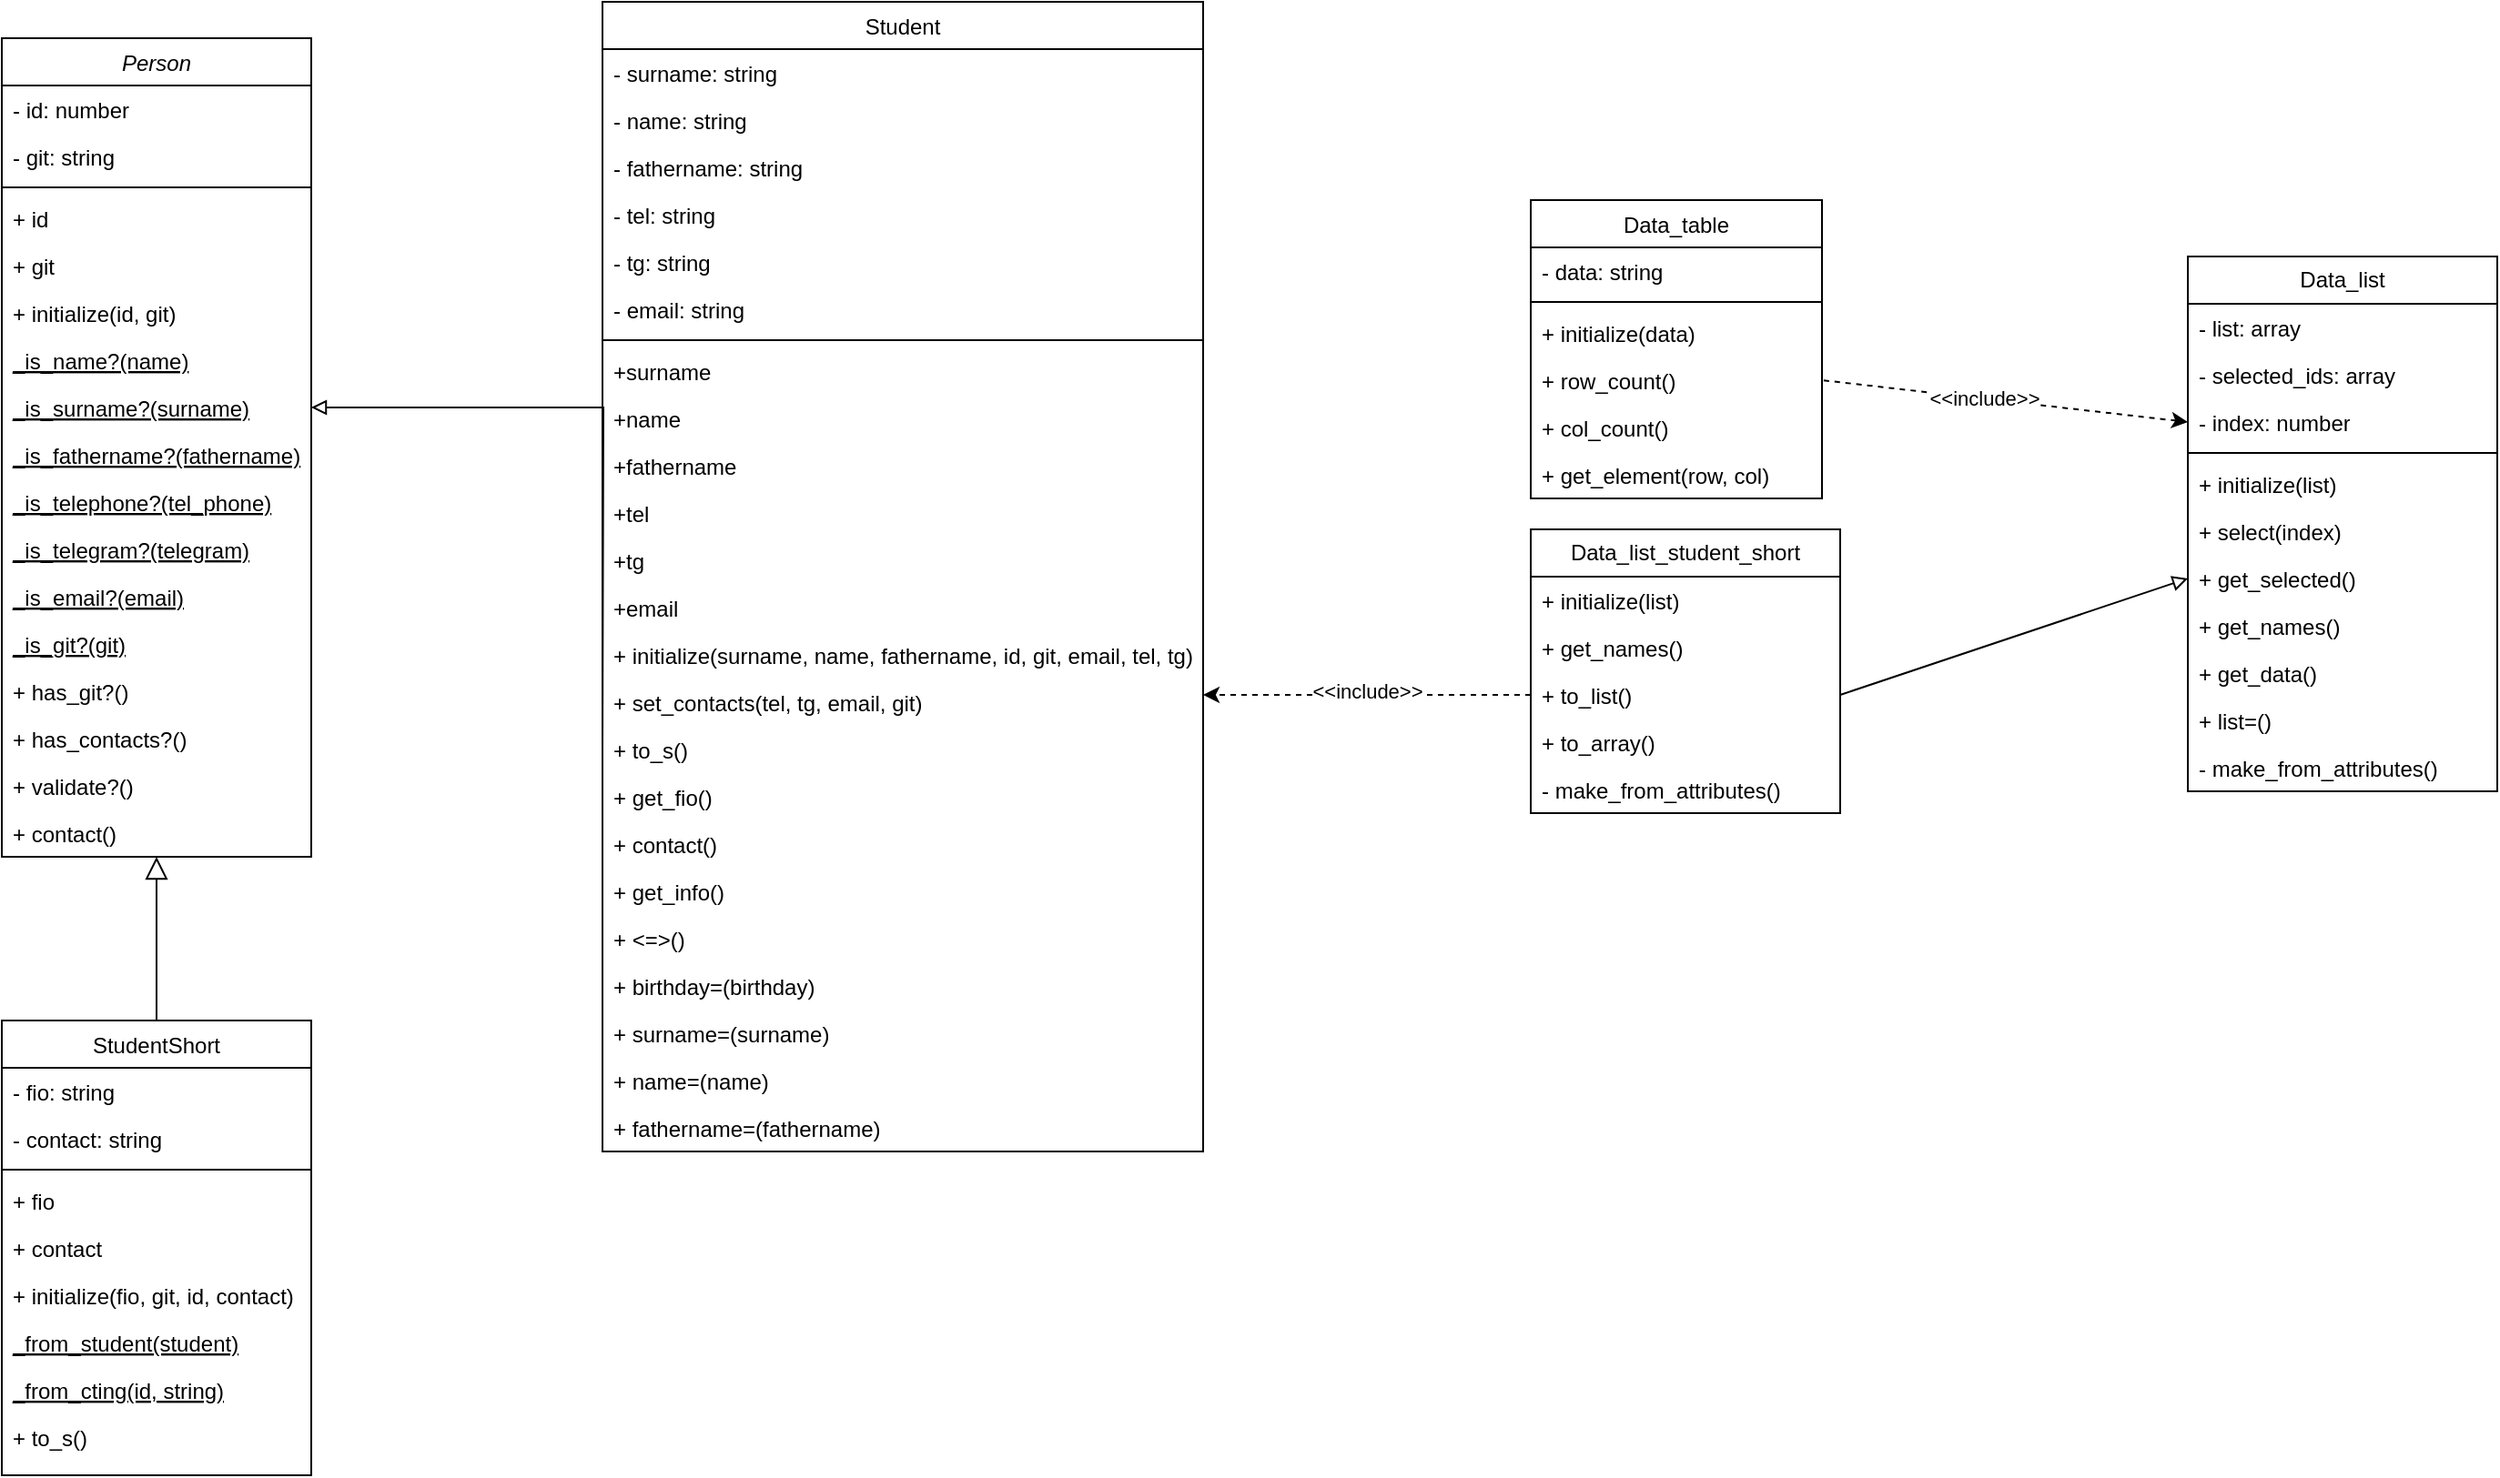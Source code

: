 <mxfile version="25.0.3">
  <diagram id="C5RBs43oDa-KdzZeNtuy" name="Page-1">
    <mxGraphModel dx="1998" dy="1302" grid="1" gridSize="10" guides="1" tooltips="1" connect="1" arrows="1" fold="1" page="1" pageScale="1" pageWidth="827" pageHeight="1169" math="0" shadow="0">
      <root>
        <mxCell id="WIyWlLk6GJQsqaUBKTNV-0" />
        <mxCell id="WIyWlLk6GJQsqaUBKTNV-1" parent="WIyWlLk6GJQsqaUBKTNV-0" />
        <mxCell id="zkfFHV4jXpPFQw0GAbJ--0" value="Person" style="swimlane;fontStyle=2;align=center;verticalAlign=top;childLayout=stackLayout;horizontal=1;startSize=26;horizontalStack=0;resizeParent=1;resizeLast=0;collapsible=1;marginBottom=0;rounded=0;shadow=0;strokeWidth=1;" parent="WIyWlLk6GJQsqaUBKTNV-1" vertex="1">
          <mxGeometry x="40" y="40" width="170" height="450" as="geometry">
            <mxRectangle x="230" y="140" width="160" height="26" as="alternateBounds" />
          </mxGeometry>
        </mxCell>
        <mxCell id="zkfFHV4jXpPFQw0GAbJ--1" value="- id: number&#xa;" style="text;align=left;verticalAlign=top;spacingLeft=4;spacingRight=4;overflow=hidden;rotatable=0;points=[[0,0.5],[1,0.5]];portConstraint=eastwest;" parent="zkfFHV4jXpPFQw0GAbJ--0" vertex="1">
          <mxGeometry y="26" width="170" height="26" as="geometry" />
        </mxCell>
        <mxCell id="zkfFHV4jXpPFQw0GAbJ--2" value="- git: string" style="text;align=left;verticalAlign=top;spacingLeft=4;spacingRight=4;overflow=hidden;rotatable=0;points=[[0,0.5],[1,0.5]];portConstraint=eastwest;rounded=0;shadow=0;html=0;" parent="zkfFHV4jXpPFQw0GAbJ--0" vertex="1">
          <mxGeometry y="52" width="170" height="26" as="geometry" />
        </mxCell>
        <mxCell id="zkfFHV4jXpPFQw0GAbJ--4" value="" style="line;html=1;strokeWidth=1;align=left;verticalAlign=middle;spacingTop=-1;spacingLeft=3;spacingRight=3;rotatable=0;labelPosition=right;points=[];portConstraint=eastwest;" parent="zkfFHV4jXpPFQw0GAbJ--0" vertex="1">
          <mxGeometry y="78" width="170" height="8" as="geometry" />
        </mxCell>
        <mxCell id="_s_rJhfVCF9jCEjjwzsq-29" value="+ id" style="text;align=left;verticalAlign=top;spacingLeft=4;spacingRight=4;overflow=hidden;rotatable=0;points=[[0,0.5],[1,0.5]];portConstraint=eastwest;" parent="zkfFHV4jXpPFQw0GAbJ--0" vertex="1">
          <mxGeometry y="86" width="170" height="26" as="geometry" />
        </mxCell>
        <mxCell id="_s_rJhfVCF9jCEjjwzsq-30" value="+ git" style="text;align=left;verticalAlign=top;spacingLeft=4;spacingRight=4;overflow=hidden;rotatable=0;points=[[0,0.5],[1,0.5]];portConstraint=eastwest;" parent="zkfFHV4jXpPFQw0GAbJ--0" vertex="1">
          <mxGeometry y="112" width="170" height="26" as="geometry" />
        </mxCell>
        <mxCell id="zkfFHV4jXpPFQw0GAbJ--5" value="+ initialize(id, git)" style="text;align=left;verticalAlign=top;spacingLeft=4;spacingRight=4;overflow=hidden;rotatable=0;points=[[0,0.5],[1,0.5]];portConstraint=eastwest;" parent="zkfFHV4jXpPFQw0GAbJ--0" vertex="1">
          <mxGeometry y="138" width="170" height="26" as="geometry" />
        </mxCell>
        <mxCell id="IYRyt0q81DZByU2d242H-0" value="_is_name?(name)" style="text;align=left;verticalAlign=top;spacingLeft=4;spacingRight=4;overflow=hidden;rotatable=0;points=[[0,0.5],[1,0.5]];portConstraint=eastwest;fontStyle=4" vertex="1" parent="zkfFHV4jXpPFQw0GAbJ--0">
          <mxGeometry y="164" width="170" height="26" as="geometry" />
        </mxCell>
        <mxCell id="_s_rJhfVCF9jCEjjwzsq-3" value="_is_surname?(surname)" style="text;align=left;verticalAlign=top;spacingLeft=4;spacingRight=4;overflow=hidden;rotatable=0;points=[[0,0.5],[1,0.5]];portConstraint=eastwest;fontStyle=4" parent="zkfFHV4jXpPFQw0GAbJ--0" vertex="1">
          <mxGeometry y="190" width="170" height="26" as="geometry" />
        </mxCell>
        <mxCell id="IYRyt0q81DZByU2d242H-1" value="_is_fathername?(fathername)" style="text;align=left;verticalAlign=top;spacingLeft=4;spacingRight=4;overflow=hidden;rotatable=0;points=[[0,0.5],[1,0.5]];portConstraint=eastwest;fontStyle=4" vertex="1" parent="zkfFHV4jXpPFQw0GAbJ--0">
          <mxGeometry y="216" width="170" height="26" as="geometry" />
        </mxCell>
        <mxCell id="IYRyt0q81DZByU2d242H-2" value="_is_telephone?(tel_phone)" style="text;align=left;verticalAlign=top;spacingLeft=4;spacingRight=4;overflow=hidden;rotatable=0;points=[[0,0.5],[1,0.5]];portConstraint=eastwest;fontStyle=4" vertex="1" parent="zkfFHV4jXpPFQw0GAbJ--0">
          <mxGeometry y="242" width="170" height="26" as="geometry" />
        </mxCell>
        <mxCell id="IYRyt0q81DZByU2d242H-3" value="_is_telegram?(telegram)" style="text;align=left;verticalAlign=top;spacingLeft=4;spacingRight=4;overflow=hidden;rotatable=0;points=[[0,0.5],[1,0.5]];portConstraint=eastwest;fontStyle=4" vertex="1" parent="zkfFHV4jXpPFQw0GAbJ--0">
          <mxGeometry y="268" width="170" height="26" as="geometry" />
        </mxCell>
        <mxCell id="IYRyt0q81DZByU2d242H-4" value="_is_email?(email)" style="text;align=left;verticalAlign=top;spacingLeft=4;spacingRight=4;overflow=hidden;rotatable=0;points=[[0,0.5],[1,0.5]];portConstraint=eastwest;fontStyle=4" vertex="1" parent="zkfFHV4jXpPFQw0GAbJ--0">
          <mxGeometry y="294" width="170" height="26" as="geometry" />
        </mxCell>
        <mxCell id="IYRyt0q81DZByU2d242H-5" value="_is_git?(git)" style="text;align=left;verticalAlign=top;spacingLeft=4;spacingRight=4;overflow=hidden;rotatable=0;points=[[0,0.5],[1,0.5]];portConstraint=eastwest;fontStyle=4" vertex="1" parent="zkfFHV4jXpPFQw0GAbJ--0">
          <mxGeometry y="320" width="170" height="26" as="geometry" />
        </mxCell>
        <mxCell id="_s_rJhfVCF9jCEjjwzsq-4" value="+ has_git?()" style="text;align=left;verticalAlign=top;spacingLeft=4;spacingRight=4;overflow=hidden;rotatable=0;points=[[0,0.5],[1,0.5]];portConstraint=eastwest;" parent="zkfFHV4jXpPFQw0GAbJ--0" vertex="1">
          <mxGeometry y="346" width="170" height="26" as="geometry" />
        </mxCell>
        <mxCell id="IYRyt0q81DZByU2d242H-6" value="+ has_contacts?()" style="text;align=left;verticalAlign=top;spacingLeft=4;spacingRight=4;overflow=hidden;rotatable=0;points=[[0,0.5],[1,0.5]];portConstraint=eastwest;" vertex="1" parent="zkfFHV4jXpPFQw0GAbJ--0">
          <mxGeometry y="372" width="170" height="26" as="geometry" />
        </mxCell>
        <mxCell id="IYRyt0q81DZByU2d242H-8" value="+ validate?()" style="text;align=left;verticalAlign=top;spacingLeft=4;spacingRight=4;overflow=hidden;rotatable=0;points=[[0,0.5],[1,0.5]];portConstraint=eastwest;" vertex="1" parent="zkfFHV4jXpPFQw0GAbJ--0">
          <mxGeometry y="398" width="170" height="26" as="geometry" />
        </mxCell>
        <mxCell id="_s_rJhfVCF9jCEjjwzsq-5" value="+ contact()" style="text;align=left;verticalAlign=top;spacingLeft=4;spacingRight=4;overflow=hidden;rotatable=0;points=[[0,0.5],[1,0.5]];portConstraint=eastwest;" parent="zkfFHV4jXpPFQw0GAbJ--0" vertex="1">
          <mxGeometry y="424" width="170" height="26" as="geometry" />
        </mxCell>
        <mxCell id="zkfFHV4jXpPFQw0GAbJ--13" value="StudentShort" style="swimlane;fontStyle=0;align=center;verticalAlign=top;childLayout=stackLayout;horizontal=1;startSize=26;horizontalStack=0;resizeParent=1;resizeLast=0;collapsible=1;marginBottom=0;rounded=0;shadow=0;strokeWidth=1;" parent="WIyWlLk6GJQsqaUBKTNV-1" vertex="1">
          <mxGeometry x="40" y="580" width="170" height="250" as="geometry">
            <mxRectangle x="340" y="380" width="170" height="26" as="alternateBounds" />
          </mxGeometry>
        </mxCell>
        <mxCell id="zkfFHV4jXpPFQw0GAbJ--14" value="- fio: string" style="text;align=left;verticalAlign=top;spacingLeft=4;spacingRight=4;overflow=hidden;rotatable=0;points=[[0,0.5],[1,0.5]];portConstraint=eastwest;" parent="zkfFHV4jXpPFQw0GAbJ--13" vertex="1">
          <mxGeometry y="26" width="170" height="26" as="geometry" />
        </mxCell>
        <mxCell id="_s_rJhfVCF9jCEjjwzsq-8" value="- contact: string" style="text;align=left;verticalAlign=top;spacingLeft=4;spacingRight=4;overflow=hidden;rotatable=0;points=[[0,0.5],[1,0.5]];portConstraint=eastwest;" parent="zkfFHV4jXpPFQw0GAbJ--13" vertex="1">
          <mxGeometry y="52" width="170" height="26" as="geometry" />
        </mxCell>
        <mxCell id="zkfFHV4jXpPFQw0GAbJ--15" value="" style="line;html=1;strokeWidth=1;align=left;verticalAlign=middle;spacingTop=-1;spacingLeft=3;spacingRight=3;rotatable=0;labelPosition=right;points=[];portConstraint=eastwest;" parent="zkfFHV4jXpPFQw0GAbJ--13" vertex="1">
          <mxGeometry y="78" width="170" height="8" as="geometry" />
        </mxCell>
        <mxCell id="_s_rJhfVCF9jCEjjwzsq-37" value="+ fio" style="text;align=left;verticalAlign=top;spacingLeft=4;spacingRight=4;overflow=hidden;rotatable=0;points=[[0,0.5],[1,0.5]];portConstraint=eastwest;" parent="zkfFHV4jXpPFQw0GAbJ--13" vertex="1">
          <mxGeometry y="86" width="170" height="26" as="geometry" />
        </mxCell>
        <mxCell id="_s_rJhfVCF9jCEjjwzsq-38" value="+ contact" style="text;align=left;verticalAlign=top;spacingLeft=4;spacingRight=4;overflow=hidden;rotatable=0;points=[[0,0.5],[1,0.5]];portConstraint=eastwest;" parent="zkfFHV4jXpPFQw0GAbJ--13" vertex="1">
          <mxGeometry y="112" width="170" height="26" as="geometry" />
        </mxCell>
        <mxCell id="_s_rJhfVCF9jCEjjwzsq-10" value="+ initialize(fio, git, id, contact)" style="text;align=left;verticalAlign=top;spacingLeft=4;spacingRight=4;overflow=hidden;rotatable=0;points=[[0,0.5],[1,0.5]];portConstraint=eastwest;" parent="zkfFHV4jXpPFQw0GAbJ--13" vertex="1">
          <mxGeometry y="138" width="170" height="26" as="geometry" />
        </mxCell>
        <mxCell id="_s_rJhfVCF9jCEjjwzsq-11" value="_from_student(student)" style="text;align=left;verticalAlign=top;spacingLeft=4;spacingRight=4;overflow=hidden;rotatable=0;points=[[0,0.5],[1,0.5]];portConstraint=eastwest;fontStyle=4" parent="zkfFHV4jXpPFQw0GAbJ--13" vertex="1">
          <mxGeometry y="164" width="170" height="26" as="geometry" />
        </mxCell>
        <mxCell id="_s_rJhfVCF9jCEjjwzsq-12" value="_from_cting(id, string)" style="text;align=left;verticalAlign=top;spacingLeft=4;spacingRight=4;overflow=hidden;rotatable=0;points=[[0,0.5],[1,0.5]];portConstraint=eastwest;fontStyle=4" parent="zkfFHV4jXpPFQw0GAbJ--13" vertex="1">
          <mxGeometry y="190" width="170" height="26" as="geometry" />
        </mxCell>
        <mxCell id="_s_rJhfVCF9jCEjjwzsq-13" value="+ to_s()" style="text;align=left;verticalAlign=top;spacingLeft=4;spacingRight=4;overflow=hidden;rotatable=0;points=[[0,0.5],[1,0.5]];portConstraint=eastwest;" parent="zkfFHV4jXpPFQw0GAbJ--13" vertex="1">
          <mxGeometry y="216" width="170" height="26" as="geometry" />
        </mxCell>
        <mxCell id="zkfFHV4jXpPFQw0GAbJ--16" value="" style="endArrow=block;endSize=10;endFill=0;shadow=0;strokeWidth=1;rounded=0;curved=0;edgeStyle=elbowEdgeStyle;elbow=vertical;" parent="WIyWlLk6GJQsqaUBKTNV-1" source="zkfFHV4jXpPFQw0GAbJ--13" target="zkfFHV4jXpPFQw0GAbJ--0" edge="1">
          <mxGeometry width="160" relative="1" as="geometry">
            <mxPoint x="210" y="373" as="sourcePoint" />
            <mxPoint x="310" y="271" as="targetPoint" />
          </mxGeometry>
        </mxCell>
        <mxCell id="zkfFHV4jXpPFQw0GAbJ--17" value="Student" style="swimlane;fontStyle=0;align=center;verticalAlign=top;childLayout=stackLayout;horizontal=1;startSize=26;horizontalStack=0;resizeParent=1;resizeLast=0;collapsible=1;marginBottom=0;rounded=0;shadow=0;strokeWidth=1;" parent="WIyWlLk6GJQsqaUBKTNV-1" vertex="1">
          <mxGeometry x="370" y="20" width="330" height="632" as="geometry">
            <mxRectangle x="550" y="140" width="160" height="26" as="alternateBounds" />
          </mxGeometry>
        </mxCell>
        <mxCell id="zkfFHV4jXpPFQw0GAbJ--18" value="- surname: string" style="text;align=left;verticalAlign=top;spacingLeft=4;spacingRight=4;overflow=hidden;rotatable=0;points=[[0,0.5],[1,0.5]];portConstraint=eastwest;" parent="zkfFHV4jXpPFQw0GAbJ--17" vertex="1">
          <mxGeometry y="26" width="330" height="26" as="geometry" />
        </mxCell>
        <mxCell id="zkfFHV4jXpPFQw0GAbJ--19" value="- name: string" style="text;align=left;verticalAlign=top;spacingLeft=4;spacingRight=4;overflow=hidden;rotatable=0;points=[[0,0.5],[1,0.5]];portConstraint=eastwest;rounded=0;shadow=0;html=0;" parent="zkfFHV4jXpPFQw0GAbJ--17" vertex="1">
          <mxGeometry y="52" width="330" height="26" as="geometry" />
        </mxCell>
        <mxCell id="zkfFHV4jXpPFQw0GAbJ--20" value="- fathername: string" style="text;align=left;verticalAlign=top;spacingLeft=4;spacingRight=4;overflow=hidden;rotatable=0;points=[[0,0.5],[1,0.5]];portConstraint=eastwest;rounded=0;shadow=0;html=0;" parent="zkfFHV4jXpPFQw0GAbJ--17" vertex="1">
          <mxGeometry y="78" width="330" height="26" as="geometry" />
        </mxCell>
        <mxCell id="zkfFHV4jXpPFQw0GAbJ--21" value="- tel: string" style="text;align=left;verticalAlign=top;spacingLeft=4;spacingRight=4;overflow=hidden;rotatable=0;points=[[0,0.5],[1,0.5]];portConstraint=eastwest;rounded=0;shadow=0;html=0;" parent="zkfFHV4jXpPFQw0GAbJ--17" vertex="1">
          <mxGeometry y="104" width="330" height="26" as="geometry" />
        </mxCell>
        <mxCell id="zkfFHV4jXpPFQw0GAbJ--22" value="- tg: string" style="text;align=left;verticalAlign=top;spacingLeft=4;spacingRight=4;overflow=hidden;rotatable=0;points=[[0,0.5],[1,0.5]];portConstraint=eastwest;rounded=0;shadow=0;html=0;" parent="zkfFHV4jXpPFQw0GAbJ--17" vertex="1">
          <mxGeometry y="130" width="330" height="26" as="geometry" />
        </mxCell>
        <mxCell id="_s_rJhfVCF9jCEjjwzsq-14" value="- email: string" style="text;align=left;verticalAlign=top;spacingLeft=4;spacingRight=4;overflow=hidden;rotatable=0;points=[[0,0.5],[1,0.5]];portConstraint=eastwest;rounded=0;shadow=0;html=0;" parent="zkfFHV4jXpPFQw0GAbJ--17" vertex="1">
          <mxGeometry y="156" width="330" height="26" as="geometry" />
        </mxCell>
        <mxCell id="zkfFHV4jXpPFQw0GAbJ--23" value="" style="line;html=1;strokeWidth=1;align=left;verticalAlign=middle;spacingTop=-1;spacingLeft=3;spacingRight=3;rotatable=0;labelPosition=right;points=[];portConstraint=eastwest;" parent="zkfFHV4jXpPFQw0GAbJ--17" vertex="1">
          <mxGeometry y="182" width="330" height="8" as="geometry" />
        </mxCell>
        <mxCell id="_s_rJhfVCF9jCEjjwzsq-31" value="+surname" style="text;align=left;verticalAlign=top;spacingLeft=4;spacingRight=4;overflow=hidden;rotatable=0;points=[[0,0.5],[1,0.5]];portConstraint=eastwest;" parent="zkfFHV4jXpPFQw0GAbJ--17" vertex="1">
          <mxGeometry y="190" width="330" height="26" as="geometry" />
        </mxCell>
        <mxCell id="_s_rJhfVCF9jCEjjwzsq-32" value="+name" style="text;align=left;verticalAlign=top;spacingLeft=4;spacingRight=4;overflow=hidden;rotatable=0;points=[[0,0.5],[1,0.5]];portConstraint=eastwest;" parent="zkfFHV4jXpPFQw0GAbJ--17" vertex="1">
          <mxGeometry y="216" width="330" height="26" as="geometry" />
        </mxCell>
        <mxCell id="_s_rJhfVCF9jCEjjwzsq-33" value="+fathername" style="text;align=left;verticalAlign=top;spacingLeft=4;spacingRight=4;overflow=hidden;rotatable=0;points=[[0,0.5],[1,0.5]];portConstraint=eastwest;" parent="zkfFHV4jXpPFQw0GAbJ--17" vertex="1">
          <mxGeometry y="242" width="330" height="26" as="geometry" />
        </mxCell>
        <mxCell id="_s_rJhfVCF9jCEjjwzsq-34" value="+tel" style="text;align=left;verticalAlign=top;spacingLeft=4;spacingRight=4;overflow=hidden;rotatable=0;points=[[0,0.5],[1,0.5]];portConstraint=eastwest;" parent="zkfFHV4jXpPFQw0GAbJ--17" vertex="1">
          <mxGeometry y="268" width="330" height="26" as="geometry" />
        </mxCell>
        <mxCell id="_s_rJhfVCF9jCEjjwzsq-35" value="+tg" style="text;align=left;verticalAlign=top;spacingLeft=4;spacingRight=4;overflow=hidden;rotatable=0;points=[[0,0.5],[1,0.5]];portConstraint=eastwest;" parent="zkfFHV4jXpPFQw0GAbJ--17" vertex="1">
          <mxGeometry y="294" width="330" height="26" as="geometry" />
        </mxCell>
        <mxCell id="_s_rJhfVCF9jCEjjwzsq-36" value="+email" style="text;align=left;verticalAlign=top;spacingLeft=4;spacingRight=4;overflow=hidden;rotatable=0;points=[[0,0.5],[1,0.5]];portConstraint=eastwest;" parent="zkfFHV4jXpPFQw0GAbJ--17" vertex="1">
          <mxGeometry y="320" width="330" height="26" as="geometry" />
        </mxCell>
        <mxCell id="_s_rJhfVCF9jCEjjwzsq-39" value="+ initialize(surname, name, fathername, id, git, email, tel, tg)" style="text;align=left;verticalAlign=top;spacingLeft=4;spacingRight=4;overflow=hidden;rotatable=0;points=[[0,0.5],[1,0.5]];portConstraint=eastwest;" parent="zkfFHV4jXpPFQw0GAbJ--17" vertex="1">
          <mxGeometry y="346" width="330" height="26" as="geometry" />
        </mxCell>
        <mxCell id="_s_rJhfVCF9jCEjjwzsq-19" value="+ set_contacts(tel, tg, email, git)" style="text;align=left;verticalAlign=top;spacingLeft=4;spacingRight=4;overflow=hidden;rotatable=0;points=[[0,0.5],[1,0.5]];portConstraint=eastwest;" parent="zkfFHV4jXpPFQw0GAbJ--17" vertex="1">
          <mxGeometry y="372" width="330" height="26" as="geometry" />
        </mxCell>
        <mxCell id="_s_rJhfVCF9jCEjjwzsq-20" value="+ to_s()" style="text;align=left;verticalAlign=top;spacingLeft=4;spacingRight=4;overflow=hidden;rotatable=0;points=[[0,0.5],[1,0.5]];portConstraint=eastwest;" parent="zkfFHV4jXpPFQw0GAbJ--17" vertex="1">
          <mxGeometry y="398" width="330" height="26" as="geometry" />
        </mxCell>
        <mxCell id="_s_rJhfVCF9jCEjjwzsq-21" value="+ get_fio()" style="text;align=left;verticalAlign=top;spacingLeft=4;spacingRight=4;overflow=hidden;rotatable=0;points=[[0,0.5],[1,0.5]];portConstraint=eastwest;" parent="zkfFHV4jXpPFQw0GAbJ--17" vertex="1">
          <mxGeometry y="424" width="330" height="26" as="geometry" />
        </mxCell>
        <mxCell id="_s_rJhfVCF9jCEjjwzsq-22" value="+ contact()" style="text;align=left;verticalAlign=top;spacingLeft=4;spacingRight=4;overflow=hidden;rotatable=0;points=[[0,0.5],[1,0.5]];portConstraint=eastwest;" parent="zkfFHV4jXpPFQw0GAbJ--17" vertex="1">
          <mxGeometry y="450" width="330" height="26" as="geometry" />
        </mxCell>
        <mxCell id="_s_rJhfVCF9jCEjjwzsq-23" value="+ get_info()" style="text;align=left;verticalAlign=top;spacingLeft=4;spacingRight=4;overflow=hidden;rotatable=0;points=[[0,0.5],[1,0.5]];portConstraint=eastwest;" parent="zkfFHV4jXpPFQw0GAbJ--17" vertex="1">
          <mxGeometry y="476" width="330" height="26" as="geometry" />
        </mxCell>
        <mxCell id="IYRyt0q81DZByU2d242H-9" value="+ &lt;=&gt;()" style="text;align=left;verticalAlign=top;spacingLeft=4;spacingRight=4;overflow=hidden;rotatable=0;points=[[0,0.5],[1,0.5]];portConstraint=eastwest;" vertex="1" parent="zkfFHV4jXpPFQw0GAbJ--17">
          <mxGeometry y="502" width="330" height="26" as="geometry" />
        </mxCell>
        <mxCell id="IYRyt0q81DZByU2d242H-10" value="+ birthday=(birthday)" style="text;align=left;verticalAlign=top;spacingLeft=4;spacingRight=4;overflow=hidden;rotatable=0;points=[[0,0.5],[1,0.5]];portConstraint=eastwest;" vertex="1" parent="zkfFHV4jXpPFQw0GAbJ--17">
          <mxGeometry y="528" width="330" height="26" as="geometry" />
        </mxCell>
        <mxCell id="_s_rJhfVCF9jCEjjwzsq-25" value="+ surname=(surname)" style="text;align=left;verticalAlign=top;spacingLeft=4;spacingRight=4;overflow=hidden;rotatable=0;points=[[0,0.5],[1,0.5]];portConstraint=eastwest;" parent="zkfFHV4jXpPFQw0GAbJ--17" vertex="1">
          <mxGeometry y="554" width="330" height="26" as="geometry" />
        </mxCell>
        <mxCell id="_s_rJhfVCF9jCEjjwzsq-26" value="+ name=(name)" style="text;align=left;verticalAlign=top;spacingLeft=4;spacingRight=4;overflow=hidden;rotatable=0;points=[[0,0.5],[1,0.5]];portConstraint=eastwest;" parent="zkfFHV4jXpPFQw0GAbJ--17" vertex="1">
          <mxGeometry y="580" width="330" height="26" as="geometry" />
        </mxCell>
        <mxCell id="_s_rJhfVCF9jCEjjwzsq-27" value="+ fathername=(fathername)" style="text;align=left;verticalAlign=top;spacingLeft=4;spacingRight=4;overflow=hidden;rotatable=0;points=[[0,0.5],[1,0.5]];portConstraint=eastwest;" parent="zkfFHV4jXpPFQw0GAbJ--17" vertex="1">
          <mxGeometry y="606" width="330" height="26" as="geometry" />
        </mxCell>
        <mxCell id="_s_rJhfVCF9jCEjjwzsq-28" style="edgeStyle=orthogonalEdgeStyle;rounded=0;orthogonalLoop=1;jettySize=auto;html=1;endArrow=block;endFill=0;" parent="WIyWlLk6GJQsqaUBKTNV-1" target="_s_rJhfVCF9jCEjjwzsq-3" edge="1">
          <mxGeometry relative="1" as="geometry">
            <mxPoint x="370" y="431" as="sourcePoint" />
          </mxGeometry>
        </mxCell>
        <mxCell id="IYRyt0q81DZByU2d242H-11" value="Data_list_student_short" style="swimlane;fontStyle=0;childLayout=stackLayout;horizontal=1;startSize=26;fillColor=none;horizontalStack=0;resizeParent=1;resizeParentMax=0;resizeLast=0;collapsible=1;marginBottom=0;whiteSpace=wrap;html=1;" vertex="1" parent="WIyWlLk6GJQsqaUBKTNV-1">
          <mxGeometry x="880" y="310" width="170" height="156" as="geometry" />
        </mxCell>
        <mxCell id="IYRyt0q81DZByU2d242H-12" value="+ initialize(list)" style="text;strokeColor=none;fillColor=none;align=left;verticalAlign=top;spacingLeft=4;spacingRight=4;overflow=hidden;rotatable=0;points=[[0,0.5],[1,0.5]];portConstraint=eastwest;whiteSpace=wrap;html=1;" vertex="1" parent="IYRyt0q81DZByU2d242H-11">
          <mxGeometry y="26" width="170" height="26" as="geometry" />
        </mxCell>
        <mxCell id="IYRyt0q81DZByU2d242H-13" value="+ get_names()" style="text;strokeColor=none;fillColor=none;align=left;verticalAlign=top;spacingLeft=4;spacingRight=4;overflow=hidden;rotatable=0;points=[[0,0.5],[1,0.5]];portConstraint=eastwest;whiteSpace=wrap;html=1;" vertex="1" parent="IYRyt0q81DZByU2d242H-11">
          <mxGeometry y="52" width="170" height="26" as="geometry" />
        </mxCell>
        <mxCell id="IYRyt0q81DZByU2d242H-15" value="+ to_list()" style="text;strokeColor=none;fillColor=none;align=left;verticalAlign=top;spacingLeft=4;spacingRight=4;overflow=hidden;rotatable=0;points=[[0,0.5],[1,0.5]];portConstraint=eastwest;whiteSpace=wrap;html=1;" vertex="1" parent="IYRyt0q81DZByU2d242H-11">
          <mxGeometry y="78" width="170" height="26" as="geometry" />
        </mxCell>
        <mxCell id="IYRyt0q81DZByU2d242H-14" value="+ to_array()" style="text;strokeColor=none;fillColor=none;align=left;verticalAlign=top;spacingLeft=4;spacingRight=4;overflow=hidden;rotatable=0;points=[[0,0.5],[1,0.5]];portConstraint=eastwest;whiteSpace=wrap;html=1;" vertex="1" parent="IYRyt0q81DZByU2d242H-11">
          <mxGeometry y="104" width="170" height="26" as="geometry" />
        </mxCell>
        <mxCell id="IYRyt0q81DZByU2d242H-16" value="- make_from_attributes()" style="text;strokeColor=none;fillColor=none;align=left;verticalAlign=top;spacingLeft=4;spacingRight=4;overflow=hidden;rotatable=0;points=[[0,0.5],[1,0.5]];portConstraint=eastwest;whiteSpace=wrap;html=1;" vertex="1" parent="IYRyt0q81DZByU2d242H-11">
          <mxGeometry y="130" width="170" height="26" as="geometry" />
        </mxCell>
        <mxCell id="IYRyt0q81DZByU2d242H-17" style="rounded=0;orthogonalLoop=1;jettySize=auto;html=1;exitX=0;exitY=0.5;exitDx=0;exitDy=0;dashed=1;endArrow=classic;endFill=1;" edge="1" parent="WIyWlLk6GJQsqaUBKTNV-1" source="IYRyt0q81DZByU2d242H-15">
          <mxGeometry relative="1" as="geometry">
            <mxPoint x="840" y="401" as="sourcePoint" />
            <mxPoint x="700" y="401" as="targetPoint" />
          </mxGeometry>
        </mxCell>
        <mxCell id="IYRyt0q81DZByU2d242H-18" value="&amp;lt;&amp;lt;include&amp;gt;&amp;gt;" style="edgeLabel;html=1;align=center;verticalAlign=middle;resizable=0;points=[];" vertex="1" connectable="0" parent="IYRyt0q81DZByU2d242H-17">
          <mxGeometry x="0.159" y="-3" relative="1" as="geometry">
            <mxPoint x="14" y="1" as="offset" />
          </mxGeometry>
        </mxCell>
        <mxCell id="IYRyt0q81DZByU2d242H-19" value="Data_list" style="swimlane;fontStyle=0;childLayout=stackLayout;horizontal=1;startSize=26;fillColor=none;horizontalStack=0;resizeParent=1;resizeParentMax=0;resizeLast=0;collapsible=1;marginBottom=0;whiteSpace=wrap;html=1;" vertex="1" parent="WIyWlLk6GJQsqaUBKTNV-1">
          <mxGeometry x="1241" y="160" width="170" height="294" as="geometry" />
        </mxCell>
        <mxCell id="IYRyt0q81DZByU2d242H-26" value="- list: array&lt;span style=&quot;color: rgba(0, 0, 0, 0); font-family: monospace; font-size: 0px; text-wrap-mode: nowrap;&quot;&gt;%3CmxGraphModel%3E%3Croot%3E%3CmxCell%20id%3D%220%22%2F%3E%3CmxCell%20id%3D%221%22%20parent%3D%220%22%2F%3E%3CmxCell%20id%3D%222%22%20value%3D%22%2B%20initialize(list)%22%20style%3D%22text%3BstrokeColor%3Dnone%3BfillColor%3Dnone%3Balign%3Dleft%3BverticalAlign%3Dtop%3BspacingLeft%3D4%3BspacingRight%3D4%3Boverflow%3Dhidden%3Brotatable%3D0%3Bpoints%3D%5B%5B0%2C0.5%5D%2C%5B1%2C0.5%5D%5D%3BportConstraint%3Deastwest%3BwhiteSpace%3Dwrap%3Bhtml%3D1%3B%22%20vertex%3D%221%22%20parent%3D%221%22%3E%3CmxGeometry%20x%3D%221180%22%20y%3D%22336%22%20width%3D%22170%22%20height%3D%2226%22%20as%3D%22geometry%22%2F%3E%3C%2FmxCell%3E%3C%2Froot%3E%3C%2FmxGraphModel%3E&lt;/span&gt;" style="text;strokeColor=none;fillColor=none;align=left;verticalAlign=top;spacingLeft=4;spacingRight=4;overflow=hidden;rotatable=0;points=[[0,0.5],[1,0.5]];portConstraint=eastwest;whiteSpace=wrap;html=1;" vertex="1" parent="IYRyt0q81DZByU2d242H-19">
          <mxGeometry y="26" width="170" height="26" as="geometry" />
        </mxCell>
        <mxCell id="IYRyt0q81DZByU2d242H-27" value="- selected_ids: array&lt;span style=&quot;color: rgba(0, 0, 0, 0); font-family: monospace; font-size: 0px; text-wrap-mode: nowrap;&quot;&gt;%3CmxGraphModel%3E%3Croot%3E%3CmxCell%20id%3D%220%22%2F%3E%3CmxCell%20id%3D%221%22%20parent%3D%220%22%2F%3E%3CmxCell%20id%3D%222%22%20value%3D%22%2B%20initialize(list)%22%20style%3D%22text%3BstrokeColor%3Dnone%3BfillColor%3Dnone%3Balign%3Dleft%3BverticalAlign%3Dtop%3BspacingLeft%3D4%3BspacingRight%3D4%3Boverflow%3Dhidden%3Brotatable%3D0%3Bpoints%3D%5B%5B0%2C0.5%5D%2C%5B1%2C0.5%5D%5D%3BportConstraint%3Deastwest%3BwhiteSpace%3Dwrap%3Bhtml%3D1%3B%22%20vertex%3D%221%22%20parent%3D%221%22%3E%3CmxGeometry%20x%3D%221180%22%20y%3D%22336%22%20width%3D%22170%22%20height%3D%2226%22%20as%3D%22geometry%22%2F%3E%3C%2FmxCell%3E%3C%2Froot%3E%3C%2FmxGraphModel%3E&lt;/span&gt;" style="text;strokeColor=none;fillColor=none;align=left;verticalAlign=top;spacingLeft=4;spacingRight=4;overflow=hidden;rotatable=0;points=[[0,0.5],[1,0.5]];portConstraint=eastwest;whiteSpace=wrap;html=1;" vertex="1" parent="IYRyt0q81DZByU2d242H-19">
          <mxGeometry y="52" width="170" height="26" as="geometry" />
        </mxCell>
        <mxCell id="IYRyt0q81DZByU2d242H-28" value="- index: number&lt;span style=&quot;color: rgba(0, 0, 0, 0); font-family: monospace; font-size: 0px; text-wrap-mode: nowrap;&quot;&gt;%3CmxGraphModel%3E%3Croot%3E%3CmxCell%20id%3D%220%22%2F%3E%3CmxCell%20id%3D%221%22%20parent%3D%220%22%2F%3E%3CmxCell%20id%3D%222%22%20value%3D%22%2B%20initialize(list)%22%20style%3D%22text%3BstrokeColor%3Dnone%3BfillColor%3Dnone%3Balign%3Dleft%3BverticalAlign%3Dtop%3BspacingLeft%3D4%3BspacingRight%3D4%3Boverflow%3Dhidden%3Brotatable%3D0%3Bpoints%3D%5B%5B0%2C0.5%5D%2C%5B1%2C0.5%5D%5D%3BportConstraint%3Deastwest%3BwhiteSpace%3Dwrap%3Bhtml%3D1%3B%22%20vertex%3D%221%22%20parent%3D%221%22%3E%3CmxGeometry%20x%3D%221180%22%20y%3D%22336%22%20width%3D%22170%22%20height%3D%2226%22%20as%3D%22geometry%22%2F%3E%3C%2FmxCell%3E%3C%2Froot%3E%3C%2FmxGraphModel%&lt;/span&gt;" style="text;strokeColor=none;fillColor=none;align=left;verticalAlign=top;spacingLeft=4;spacingRight=4;overflow=hidden;rotatable=0;points=[[0,0.5],[1,0.5]];portConstraint=eastwest;whiteSpace=wrap;html=1;" vertex="1" parent="IYRyt0q81DZByU2d242H-19">
          <mxGeometry y="78" width="170" height="26" as="geometry" />
        </mxCell>
        <mxCell id="IYRyt0q81DZByU2d242H-31" value="" style="line;strokeWidth=1;fillColor=none;align=left;verticalAlign=middle;spacingTop=-1;spacingLeft=3;spacingRight=3;rotatable=0;labelPosition=right;points=[];portConstraint=eastwest;strokeColor=inherit;" vertex="1" parent="IYRyt0q81DZByU2d242H-19">
          <mxGeometry y="104" width="170" height="8" as="geometry" />
        </mxCell>
        <mxCell id="IYRyt0q81DZByU2d242H-20" value="+ initialize(list)" style="text;strokeColor=none;fillColor=none;align=left;verticalAlign=top;spacingLeft=4;spacingRight=4;overflow=hidden;rotatable=0;points=[[0,0.5],[1,0.5]];portConstraint=eastwest;whiteSpace=wrap;html=1;" vertex="1" parent="IYRyt0q81DZByU2d242H-19">
          <mxGeometry y="112" width="170" height="26" as="geometry" />
        </mxCell>
        <mxCell id="IYRyt0q81DZByU2d242H-21" value="+ select(index)" style="text;strokeColor=none;fillColor=none;align=left;verticalAlign=top;spacingLeft=4;spacingRight=4;overflow=hidden;rotatable=0;points=[[0,0.5],[1,0.5]];portConstraint=eastwest;whiteSpace=wrap;html=1;" vertex="1" parent="IYRyt0q81DZByU2d242H-19">
          <mxGeometry y="138" width="170" height="26" as="geometry" />
        </mxCell>
        <mxCell id="IYRyt0q81DZByU2d242H-22" value="+ get_selected()" style="text;strokeColor=none;fillColor=none;align=left;verticalAlign=top;spacingLeft=4;spacingRight=4;overflow=hidden;rotatable=0;points=[[0,0.5],[1,0.5]];portConstraint=eastwest;whiteSpace=wrap;html=1;" vertex="1" parent="IYRyt0q81DZByU2d242H-19">
          <mxGeometry y="164" width="170" height="26" as="geometry" />
        </mxCell>
        <mxCell id="IYRyt0q81DZByU2d242H-23" value="+ get_names()" style="text;strokeColor=none;fillColor=none;align=left;verticalAlign=top;spacingLeft=4;spacingRight=4;overflow=hidden;rotatable=0;points=[[0,0.5],[1,0.5]];portConstraint=eastwest;whiteSpace=wrap;html=1;" vertex="1" parent="IYRyt0q81DZByU2d242H-19">
          <mxGeometry y="190" width="170" height="26" as="geometry" />
        </mxCell>
        <mxCell id="IYRyt0q81DZByU2d242H-29" value="+ get_data()" style="text;strokeColor=none;fillColor=none;align=left;verticalAlign=top;spacingLeft=4;spacingRight=4;overflow=hidden;rotatable=0;points=[[0,0.5],[1,0.5]];portConstraint=eastwest;whiteSpace=wrap;html=1;" vertex="1" parent="IYRyt0q81DZByU2d242H-19">
          <mxGeometry y="216" width="170" height="26" as="geometry" />
        </mxCell>
        <mxCell id="IYRyt0q81DZByU2d242H-30" value="+ list=()" style="text;strokeColor=none;fillColor=none;align=left;verticalAlign=top;spacingLeft=4;spacingRight=4;overflow=hidden;rotatable=0;points=[[0,0.5],[1,0.5]];portConstraint=eastwest;whiteSpace=wrap;html=1;" vertex="1" parent="IYRyt0q81DZByU2d242H-19">
          <mxGeometry y="242" width="170" height="26" as="geometry" />
        </mxCell>
        <mxCell id="IYRyt0q81DZByU2d242H-24" value="- make_from_attributes()" style="text;strokeColor=none;fillColor=none;align=left;verticalAlign=top;spacingLeft=4;spacingRight=4;overflow=hidden;rotatable=0;points=[[0,0.5],[1,0.5]];portConstraint=eastwest;whiteSpace=wrap;html=1;" vertex="1" parent="IYRyt0q81DZByU2d242H-19">
          <mxGeometry y="268" width="170" height="26" as="geometry" />
        </mxCell>
        <mxCell id="IYRyt0q81DZByU2d242H-25" style="rounded=0;orthogonalLoop=1;jettySize=auto;html=1;exitX=1;exitY=0.5;exitDx=0;exitDy=0;entryX=0;entryY=0.5;entryDx=0;entryDy=0;endArrow=block;endFill=0;" edge="1" parent="WIyWlLk6GJQsqaUBKTNV-1" source="IYRyt0q81DZByU2d242H-15" target="IYRyt0q81DZByU2d242H-22">
          <mxGeometry relative="1" as="geometry" />
        </mxCell>
        <mxCell id="IYRyt0q81DZByU2d242H-32" value="&lt;span style=&quot;font-weight: normal;&quot;&gt;Data_table&lt;/span&gt;" style="swimlane;fontStyle=1;align=center;verticalAlign=top;childLayout=stackLayout;horizontal=1;startSize=26;horizontalStack=0;resizeParent=1;resizeParentMax=0;resizeLast=0;collapsible=1;marginBottom=0;whiteSpace=wrap;html=1;" vertex="1" parent="WIyWlLk6GJQsqaUBKTNV-1">
          <mxGeometry x="880" y="129" width="160" height="164" as="geometry" />
        </mxCell>
        <mxCell id="IYRyt0q81DZByU2d242H-33" value="- data: string" style="text;strokeColor=none;fillColor=none;align=left;verticalAlign=top;spacingLeft=4;spacingRight=4;overflow=hidden;rotatable=0;points=[[0,0.5],[1,0.5]];portConstraint=eastwest;whiteSpace=wrap;html=1;" vertex="1" parent="IYRyt0q81DZByU2d242H-32">
          <mxGeometry y="26" width="160" height="26" as="geometry" />
        </mxCell>
        <mxCell id="IYRyt0q81DZByU2d242H-34" value="" style="line;strokeWidth=1;fillColor=none;align=left;verticalAlign=middle;spacingTop=-1;spacingLeft=3;spacingRight=3;rotatable=0;labelPosition=right;points=[];portConstraint=eastwest;strokeColor=inherit;" vertex="1" parent="IYRyt0q81DZByU2d242H-32">
          <mxGeometry y="52" width="160" height="8" as="geometry" />
        </mxCell>
        <mxCell id="IYRyt0q81DZByU2d242H-35" value="+ initialize(data)" style="text;strokeColor=none;fillColor=none;align=left;verticalAlign=top;spacingLeft=4;spacingRight=4;overflow=hidden;rotatable=0;points=[[0,0.5],[1,0.5]];portConstraint=eastwest;whiteSpace=wrap;html=1;" vertex="1" parent="IYRyt0q81DZByU2d242H-32">
          <mxGeometry y="60" width="160" height="26" as="geometry" />
        </mxCell>
        <mxCell id="IYRyt0q81DZByU2d242H-36" value="+ row_count()" style="text;strokeColor=none;fillColor=none;align=left;verticalAlign=top;spacingLeft=4;spacingRight=4;overflow=hidden;rotatable=0;points=[[0,0.5],[1,0.5]];portConstraint=eastwest;whiteSpace=wrap;html=1;" vertex="1" parent="IYRyt0q81DZByU2d242H-32">
          <mxGeometry y="86" width="160" height="26" as="geometry" />
        </mxCell>
        <mxCell id="IYRyt0q81DZByU2d242H-37" value="+ col_count()" style="text;strokeColor=none;fillColor=none;align=left;verticalAlign=top;spacingLeft=4;spacingRight=4;overflow=hidden;rotatable=0;points=[[0,0.5],[1,0.5]];portConstraint=eastwest;whiteSpace=wrap;html=1;" vertex="1" parent="IYRyt0q81DZByU2d242H-32">
          <mxGeometry y="112" width="160" height="26" as="geometry" />
        </mxCell>
        <mxCell id="IYRyt0q81DZByU2d242H-38" value="+ get_element(row, col)" style="text;strokeColor=none;fillColor=none;align=left;verticalAlign=top;spacingLeft=4;spacingRight=4;overflow=hidden;rotatable=0;points=[[0,0.5],[1,0.5]];portConstraint=eastwest;whiteSpace=wrap;html=1;" vertex="1" parent="IYRyt0q81DZByU2d242H-32">
          <mxGeometry y="138" width="160" height="26" as="geometry" />
        </mxCell>
        <mxCell id="IYRyt0q81DZByU2d242H-39" style="rounded=0;orthogonalLoop=1;jettySize=auto;html=1;exitX=0;exitY=0.5;exitDx=0;exitDy=0;entryX=1;entryY=0.5;entryDx=0;entryDy=0;endArrow=none;endFill=0;startArrow=classic;startFill=1;dashed=1;" edge="1" parent="WIyWlLk6GJQsqaUBKTNV-1" source="IYRyt0q81DZByU2d242H-28" target="IYRyt0q81DZByU2d242H-36">
          <mxGeometry relative="1" as="geometry" />
        </mxCell>
        <mxCell id="IYRyt0q81DZByU2d242H-40" value="&amp;lt;&amp;lt;include&amp;gt;&amp;gt;" style="edgeLabel;html=1;align=center;verticalAlign=middle;resizable=0;points=[];" vertex="1" connectable="0" parent="IYRyt0q81DZByU2d242H-39">
          <mxGeometry x="0.107" y="-1" relative="1" as="geometry">
            <mxPoint x="-1" as="offset" />
          </mxGeometry>
        </mxCell>
      </root>
    </mxGraphModel>
  </diagram>
</mxfile>
